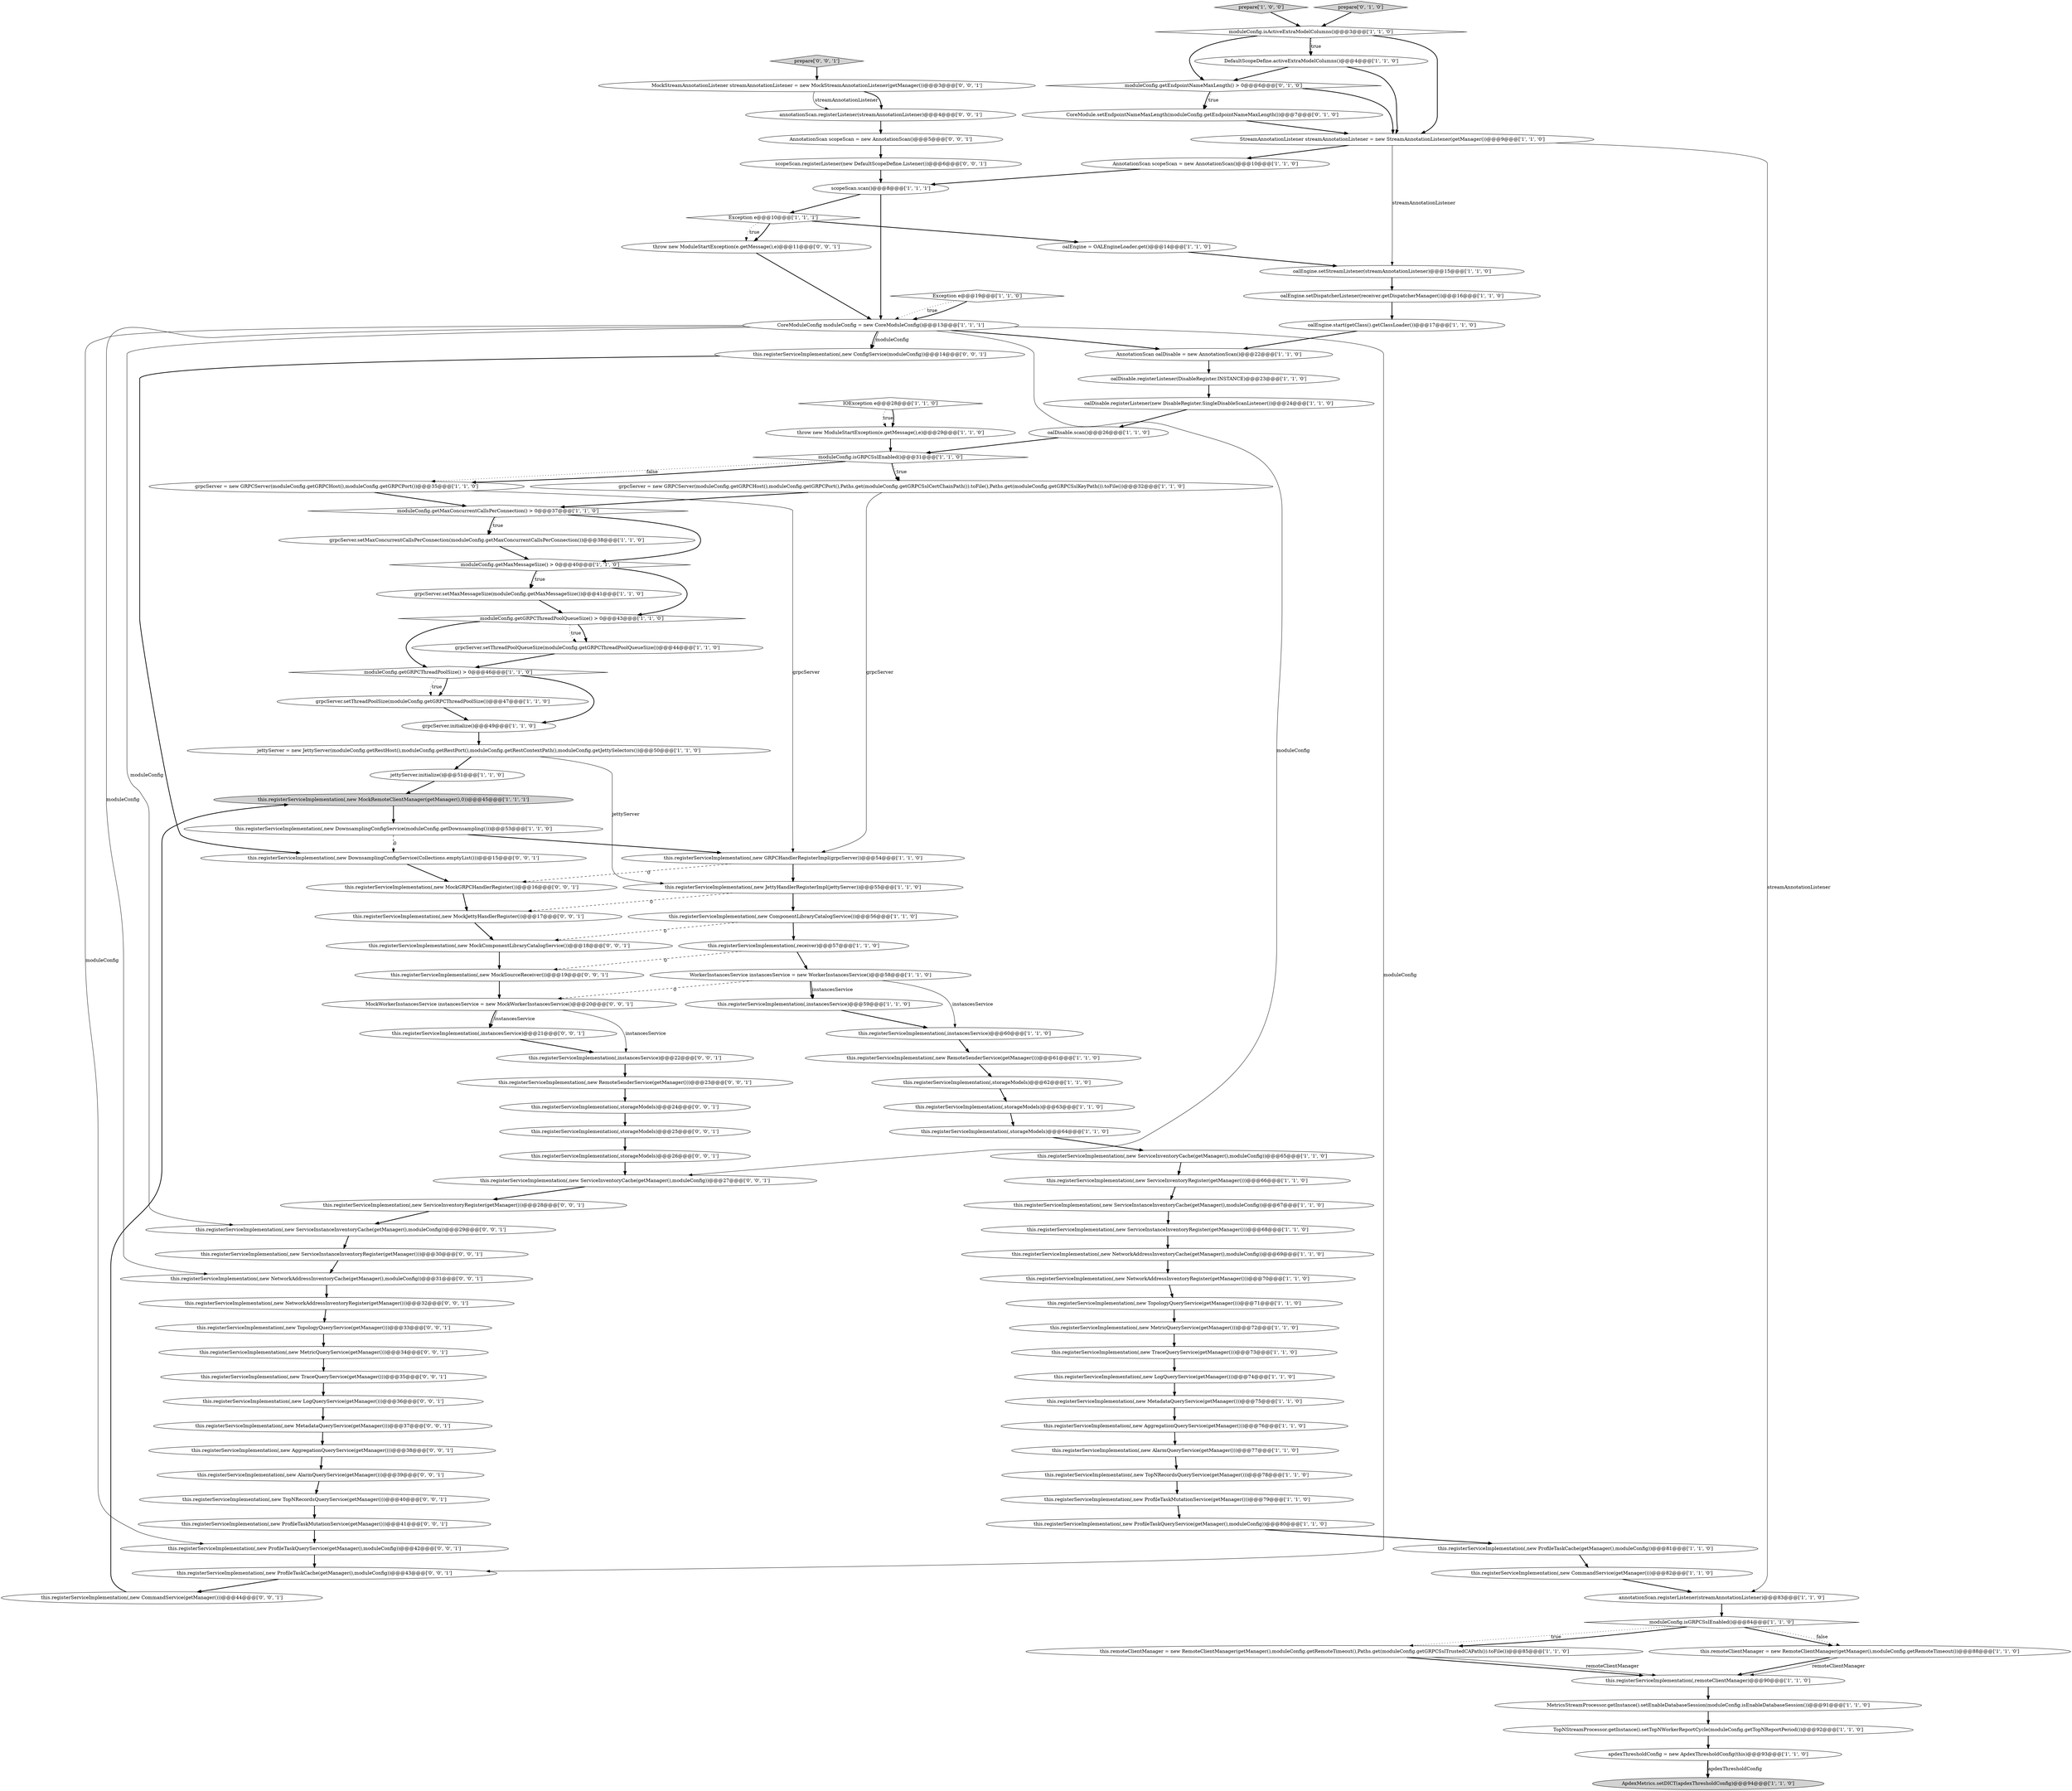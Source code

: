 digraph {
29 [style = filled, label = "moduleConfig.getGRPCThreadPoolSize() > 0@@@46@@@['1', '1', '0']", fillcolor = white, shape = diamond image = "AAA0AAABBB1BBB"];
31 [style = filled, label = "this.registerServiceImplementation(,new ServiceInventoryRegister(getManager()))@@@66@@@['1', '1', '0']", fillcolor = white, shape = ellipse image = "AAA0AAABBB1BBB"];
5 [style = filled, label = "this.remoteClientManager = new RemoteClientManager(getManager(),moduleConfig.getRemoteTimeout(),Paths.get(moduleConfig.getGRPCSslTrustedCAPath()).toFile())@@@85@@@['1', '1', '0']", fillcolor = white, shape = ellipse image = "AAA0AAABBB1BBB"];
41 [style = filled, label = "oalDisable.registerListener(new DisableRegister.SingleDisableScanListener())@@@24@@@['1', '1', '0']", fillcolor = white, shape = ellipse image = "AAA0AAABBB1BBB"];
4 [style = filled, label = "this.registerServiceImplementation(,new LogQueryService(getManager()))@@@74@@@['1', '1', '0']", fillcolor = white, shape = ellipse image = "AAA0AAABBB1BBB"];
104 [style = filled, label = "this.registerServiceImplementation(,new ServiceInventoryCache(getManager(),moduleConfig))@@@27@@@['0', '0', '1']", fillcolor = white, shape = ellipse image = "AAA0AAABBB3BBB"];
37 [style = filled, label = "this.registerServiceImplementation(,new NetworkAddressInventoryRegister(getManager()))@@@70@@@['1', '1', '0']", fillcolor = white, shape = ellipse image = "AAA0AAABBB1BBB"];
40 [style = filled, label = "DefaultScopeDefine.activeExtraModelColumns()@@@4@@@['1', '1', '0']", fillcolor = white, shape = ellipse image = "AAA0AAABBB1BBB"];
76 [style = filled, label = "this.registerServiceImplementation(,new DownsamplingConfigService(Collections.emptyList()))@@@15@@@['0', '0', '1']", fillcolor = white, shape = ellipse image = "AAA0AAABBB3BBB"];
35 [style = filled, label = "moduleConfig.isGRPCSslEnabled()@@@31@@@['1', '1', '0']", fillcolor = white, shape = diamond image = "AAA0AAABBB1BBB"];
103 [style = filled, label = "this.registerServiceImplementation(,new CommandService(getManager()))@@@44@@@['0', '0', '1']", fillcolor = white, shape = ellipse image = "AAA0AAABBB3BBB"];
65 [style = filled, label = "prepare['1', '0', '0']", fillcolor = lightgray, shape = diamond image = "AAA0AAABBB1BBB"];
21 [style = filled, label = "IOException e@@@28@@@['1', '1', '0']", fillcolor = white, shape = diamond image = "AAA0AAABBB1BBB"];
33 [style = filled, label = "this.registerServiceImplementation(,new ServiceInstanceInventoryCache(getManager(),moduleConfig))@@@67@@@['1', '1', '0']", fillcolor = white, shape = ellipse image = "AAA0AAABBB1BBB"];
49 [style = filled, label = "grpcServer = new GRPCServer(moduleConfig.getGRPCHost(),moduleConfig.getGRPCPort(),Paths.get(moduleConfig.getGRPCSslCertChainPath()).toFile(),Paths.get(moduleConfig.getGRPCSslKeyPath()).toFile())@@@32@@@['1', '1', '0']", fillcolor = white, shape = ellipse image = "AAA0AAABBB1BBB"];
6 [style = filled, label = "this.registerServiceImplementation(,new ServiceInventoryCache(getManager(),moduleConfig))@@@65@@@['1', '1', '0']", fillcolor = white, shape = ellipse image = "AAA0AAABBB1BBB"];
44 [style = filled, label = "this.registerServiceImplementation(,new TraceQueryService(getManager()))@@@73@@@['1', '1', '0']", fillcolor = white, shape = ellipse image = "AAA0AAABBB1BBB"];
58 [style = filled, label = "grpcServer.setThreadPoolSize(moduleConfig.getGRPCThreadPoolSize())@@@47@@@['1', '1', '0']", fillcolor = white, shape = ellipse image = "AAA0AAABBB1BBB"];
90 [style = filled, label = "this.registerServiceImplementation(,new MetadataQueryService(getManager()))@@@37@@@['0', '0', '1']", fillcolor = white, shape = ellipse image = "AAA0AAABBB3BBB"];
43 [style = filled, label = "this.registerServiceImplementation(,storageModels)@@@62@@@['1', '1', '0']", fillcolor = white, shape = ellipse image = "AAA0AAABBB1BBB"];
67 [style = filled, label = "oalDisable.registerListener(DisableRegister.INSTANCE)@@@23@@@['1', '1', '0']", fillcolor = white, shape = ellipse image = "AAA0AAABBB1BBB"];
101 [style = filled, label = "this.registerServiceImplementation(,new ServiceInstanceInventoryRegister(getManager()))@@@30@@@['0', '0', '1']", fillcolor = white, shape = ellipse image = "AAA0AAABBB3BBB"];
109 [style = filled, label = "this.registerServiceImplementation(,new ServiceInstanceInventoryCache(getManager(),moduleConfig))@@@29@@@['0', '0', '1']", fillcolor = white, shape = ellipse image = "AAA0AAABBB3BBB"];
25 [style = filled, label = "this.registerServiceImplementation(,new TopNRecordsQueryService(getManager()))@@@78@@@['1', '1', '0']", fillcolor = white, shape = ellipse image = "AAA0AAABBB1BBB"];
71 [style = filled, label = "ApdexMetrics.setDICT(apdexThresholdConfig)@@@94@@@['1', '1', '0']", fillcolor = lightgray, shape = ellipse image = "AAA0AAABBB1BBB"];
27 [style = filled, label = "this.registerServiceImplementation(,new DownsamplingConfigService(moduleConfig.getDownsampling()))@@@53@@@['1', '1', '0']", fillcolor = white, shape = ellipse image = "AAA0AAABBB1BBB"];
79 [style = filled, label = "MockStreamAnnotationListener streamAnnotationListener = new MockStreamAnnotationListener(getManager())@@@3@@@['0', '0', '1']", fillcolor = white, shape = ellipse image = "AAA0AAABBB3BBB"];
26 [style = filled, label = "moduleConfig.getMaxConcurrentCallsPerConnection() > 0@@@37@@@['1', '1', '0']", fillcolor = white, shape = diamond image = "AAA0AAABBB1BBB"];
34 [style = filled, label = "this.registerServiceImplementation(,storageModels)@@@64@@@['1', '1', '0']", fillcolor = white, shape = ellipse image = "AAA0AAABBB1BBB"];
92 [style = filled, label = "this.registerServiceImplementation(,new NetworkAddressInventoryRegister(getManager()))@@@32@@@['0', '0', '1']", fillcolor = white, shape = ellipse image = "AAA0AAABBB3BBB"];
88 [style = filled, label = "this.registerServiceImplementation(,new TopNRecordsQueryService(getManager()))@@@40@@@['0', '0', '1']", fillcolor = white, shape = ellipse image = "AAA0AAABBB3BBB"];
105 [style = filled, label = "this.registerServiceImplementation(,storageModels)@@@26@@@['0', '0', '1']", fillcolor = white, shape = ellipse image = "AAA0AAABBB3BBB"];
70 [style = filled, label = "jettyServer.initialize()@@@51@@@['1', '1', '0']", fillcolor = white, shape = ellipse image = "AAA0AAABBB1BBB"];
86 [style = filled, label = "this.registerServiceImplementation(,new MockSourceReceiver())@@@19@@@['0', '0', '1']", fillcolor = white, shape = ellipse image = "AAA0AAABBB3BBB"];
16 [style = filled, label = "this.registerServiceImplementation(,new TopologyQueryService(getManager()))@@@71@@@['1', '1', '0']", fillcolor = white, shape = ellipse image = "AAA0AAABBB1BBB"];
11 [style = filled, label = "this.registerServiceImplementation(,instancesService)@@@60@@@['1', '1', '0']", fillcolor = white, shape = ellipse image = "AAA0AAABBB1BBB"];
72 [style = filled, label = "CoreModuleConfig moduleConfig = new CoreModuleConfig()@@@13@@@['1', '1', '1']", fillcolor = white, shape = ellipse image = "AAA0AAABBB1BBB"];
110 [style = filled, label = "this.registerServiceImplementation(,new MetricQueryService(getManager()))@@@34@@@['0', '0', '1']", fillcolor = white, shape = ellipse image = "AAA0AAABBB3BBB"];
93 [style = filled, label = "scopeScan.registerListener(new DefaultScopeDefine.Listener())@@@6@@@['0', '0', '1']", fillcolor = white, shape = ellipse image = "AAA0AAABBB3BBB"];
112 [style = filled, label = "this.registerServiceImplementation(,new ConfigService(moduleConfig))@@@14@@@['0', '0', '1']", fillcolor = white, shape = ellipse image = "AAA0AAABBB3BBB"];
52 [style = filled, label = "this.registerServiceImplementation(,new CommandService(getManager()))@@@82@@@['1', '1', '0']", fillcolor = white, shape = ellipse image = "AAA0AAABBB1BBB"];
46 [style = filled, label = "this.registerServiceImplementation(,new ComponentLibraryCatalogService())@@@56@@@['1', '1', '0']", fillcolor = white, shape = ellipse image = "AAA0AAABBB1BBB"];
63 [style = filled, label = "StreamAnnotationListener streamAnnotationListener = new StreamAnnotationListener(getManager())@@@9@@@['1', '1', '0']", fillcolor = white, shape = ellipse image = "AAA0AAABBB1BBB"];
84 [style = filled, label = "this.registerServiceImplementation(,new TopologyQueryService(getManager()))@@@33@@@['0', '0', '1']", fillcolor = white, shape = ellipse image = "AAA0AAABBB3BBB"];
100 [style = filled, label = "prepare['0', '0', '1']", fillcolor = lightgray, shape = diamond image = "AAA0AAABBB3BBB"];
14 [style = filled, label = "apdexThresholdConfig = new ApdexThresholdConfig(this)@@@93@@@['1', '1', '0']", fillcolor = white, shape = ellipse image = "AAA0AAABBB1BBB"];
7 [style = filled, label = "WorkerInstancesService instancesService = new WorkerInstancesService()@@@58@@@['1', '1', '0']", fillcolor = white, shape = ellipse image = "AAA0AAABBB1BBB"];
60 [style = filled, label = "this.registerServiceImplementation(,receiver)@@@57@@@['1', '1', '0']", fillcolor = white, shape = ellipse image = "AAA0AAABBB1BBB"];
94 [style = filled, label = "this.registerServiceImplementation(,storageModels)@@@24@@@['0', '0', '1']", fillcolor = white, shape = ellipse image = "AAA0AAABBB3BBB"];
10 [style = filled, label = "this.registerServiceImplementation(,new MetadataQueryService(getManager()))@@@75@@@['1', '1', '0']", fillcolor = white, shape = ellipse image = "AAA0AAABBB1BBB"];
13 [style = filled, label = "this.registerServiceImplementation(,new ProfileTaskCache(getManager(),moduleConfig))@@@81@@@['1', '1', '0']", fillcolor = white, shape = ellipse image = "AAA0AAABBB1BBB"];
32 [style = filled, label = "grpcServer.initialize()@@@49@@@['1', '1', '0']", fillcolor = white, shape = ellipse image = "AAA0AAABBB1BBB"];
111 [style = filled, label = "this.registerServiceImplementation(,new TraceQueryService(getManager()))@@@35@@@['0', '0', '1']", fillcolor = white, shape = ellipse image = "AAA0AAABBB3BBB"];
66 [style = filled, label = "this.registerServiceImplementation(,instancesService)@@@59@@@['1', '1', '0']", fillcolor = white, shape = ellipse image = "AAA0AAABBB1BBB"];
98 [style = filled, label = "this.registerServiceImplementation(,instancesService)@@@22@@@['0', '0', '1']", fillcolor = white, shape = ellipse image = "AAA0AAABBB3BBB"];
30 [style = filled, label = "oalDisable.scan()@@@26@@@['1', '1', '0']", fillcolor = white, shape = ellipse image = "AAA0AAABBB1BBB"];
81 [style = filled, label = "this.registerServiceImplementation(,new MockJettyHandlerRegister())@@@17@@@['0', '0', '1']", fillcolor = white, shape = ellipse image = "AAA0AAABBB3BBB"];
15 [style = filled, label = "oalEngine = OALEngineLoader.get()@@@14@@@['1', '1', '0']", fillcolor = white, shape = ellipse image = "AAA0AAABBB1BBB"];
38 [style = filled, label = "moduleConfig.isGRPCSslEnabled()@@@84@@@['1', '1', '0']", fillcolor = white, shape = diamond image = "AAA0AAABBB1BBB"];
80 [style = filled, label = "this.registerServiceImplementation(,new ProfileTaskCache(getManager(),moduleConfig))@@@43@@@['0', '0', '1']", fillcolor = white, shape = ellipse image = "AAA0AAABBB3BBB"];
83 [style = filled, label = "this.registerServiceImplementation(,new AlarmQueryService(getManager()))@@@39@@@['0', '0', '1']", fillcolor = white, shape = ellipse image = "AAA0AAABBB3BBB"];
17 [style = filled, label = "TopNStreamProcessor.getInstance().setTopNWorkerReportCycle(moduleConfig.getTopNReportPeriod())@@@92@@@['1', '1', '0']", fillcolor = white, shape = ellipse image = "AAA0AAABBB1BBB"];
87 [style = filled, label = "this.registerServiceImplementation(,storageModels)@@@25@@@['0', '0', '1']", fillcolor = white, shape = ellipse image = "AAA0AAABBB3BBB"];
0 [style = filled, label = "AnnotationScan scopeScan = new AnnotationScan()@@@10@@@['1', '1', '0']", fillcolor = white, shape = ellipse image = "AAA0AAABBB1BBB"];
53 [style = filled, label = "oalEngine.setStreamListener(streamAnnotationListener)@@@15@@@['1', '1', '0']", fillcolor = white, shape = ellipse image = "AAA0AAABBB1BBB"];
55 [style = filled, label = "Exception e@@@19@@@['1', '1', '0']", fillcolor = white, shape = diamond image = "AAA0AAABBB1BBB"];
68 [style = filled, label = "this.registerServiceImplementation(,new AggregationQueryService(getManager()))@@@76@@@['1', '1', '0']", fillcolor = white, shape = ellipse image = "AAA0AAABBB1BBB"];
42 [style = filled, label = "this.registerServiceImplementation(,new GRPCHandlerRegisterImpl(grpcServer))@@@54@@@['1', '1', '0']", fillcolor = white, shape = ellipse image = "AAA0AAABBB1BBB"];
2 [style = filled, label = "grpcServer = new GRPCServer(moduleConfig.getGRPCHost(),moduleConfig.getGRPCPort())@@@35@@@['1', '1', '0']", fillcolor = white, shape = ellipse image = "AAA0AAABBB1BBB"];
20 [style = filled, label = "this.registerServiceImplementation(,new JettyHandlerRegisterImpl(jettyServer))@@@55@@@['1', '1', '0']", fillcolor = white, shape = ellipse image = "AAA0AAABBB1BBB"];
39 [style = filled, label = "grpcServer.setMaxConcurrentCallsPerConnection(moduleConfig.getMaxConcurrentCallsPerConnection())@@@38@@@['1', '1', '0']", fillcolor = white, shape = ellipse image = "AAA0AAABBB1BBB"];
48 [style = filled, label = "throw new ModuleStartException(e.getMessage(),e)@@@29@@@['1', '1', '0']", fillcolor = white, shape = ellipse image = "AAA0AAABBB1BBB"];
74 [style = filled, label = "moduleConfig.getEndpointNameMaxLength() > 0@@@6@@@['0', '1', '0']", fillcolor = white, shape = diamond image = "AAA1AAABBB2BBB"];
9 [style = filled, label = "this.registerServiceImplementation(,new ServiceInstanceInventoryRegister(getManager()))@@@68@@@['1', '1', '0']", fillcolor = white, shape = ellipse image = "AAA0AAABBB1BBB"];
8 [style = filled, label = "this.registerServiceImplementation(,new AlarmQueryService(getManager()))@@@77@@@['1', '1', '0']", fillcolor = white, shape = ellipse image = "AAA0AAABBB1BBB"];
54 [style = filled, label = "moduleConfig.getMaxMessageSize() > 0@@@40@@@['1', '1', '0']", fillcolor = white, shape = diamond image = "AAA0AAABBB1BBB"];
75 [style = filled, label = "CoreModule.setEndpointNameMaxLength(moduleConfig.getEndpointNameMaxLength())@@@7@@@['0', '1', '0']", fillcolor = white, shape = ellipse image = "AAA1AAABBB2BBB"];
85 [style = filled, label = "MockWorkerInstancesService instancesService = new MockWorkerInstancesService()@@@20@@@['0', '0', '1']", fillcolor = white, shape = ellipse image = "AAA0AAABBB3BBB"];
24 [style = filled, label = "this.registerServiceImplementation(,new NetworkAddressInventoryCache(getManager(),moduleConfig))@@@69@@@['1', '1', '0']", fillcolor = white, shape = ellipse image = "AAA0AAABBB1BBB"];
50 [style = filled, label = "MetricsStreamProcessor.getInstance().setEnableDatabaseSession(moduleConfig.isEnableDatabaseSession())@@@91@@@['1', '1', '0']", fillcolor = white, shape = ellipse image = "AAA0AAABBB1BBB"];
45 [style = filled, label = "this.registerServiceImplementation(,remoteClientManager)@@@90@@@['1', '1', '0']", fillcolor = white, shape = ellipse image = "AAA0AAABBB1BBB"];
3 [style = filled, label = "grpcServer.setMaxMessageSize(moduleConfig.getMaxMessageSize())@@@41@@@['1', '1', '0']", fillcolor = white, shape = ellipse image = "AAA0AAABBB1BBB"];
22 [style = filled, label = "AnnotationScan oalDisable = new AnnotationScan()@@@22@@@['1', '1', '0']", fillcolor = white, shape = ellipse image = "AAA0AAABBB1BBB"];
106 [style = filled, label = "this.registerServiceImplementation(,new NetworkAddressInventoryCache(getManager(),moduleConfig))@@@31@@@['0', '0', '1']", fillcolor = white, shape = ellipse image = "AAA0AAABBB3BBB"];
108 [style = filled, label = "this.registerServiceImplementation(,new AggregationQueryService(getManager()))@@@38@@@['0', '0', '1']", fillcolor = white, shape = ellipse image = "AAA0AAABBB3BBB"];
47 [style = filled, label = "oalEngine.start(getClass().getClassLoader())@@@17@@@['1', '1', '0']", fillcolor = white, shape = ellipse image = "AAA0AAABBB1BBB"];
89 [style = filled, label = "this.registerServiceImplementation(,instancesService)@@@21@@@['0', '0', '1']", fillcolor = white, shape = ellipse image = "AAA0AAABBB3BBB"];
23 [style = filled, label = "this.registerServiceImplementation(,new MockRemoteClientManager(getManager(),0))@@@45@@@['1', '1', '1']", fillcolor = lightgray, shape = ellipse image = "AAA0AAABBB1BBB"];
69 [style = filled, label = "this.registerServiceImplementation(,new RemoteSenderService(getManager()))@@@61@@@['1', '1', '0']", fillcolor = white, shape = ellipse image = "AAA0AAABBB1BBB"];
61 [style = filled, label = "this.registerServiceImplementation(,new ProfileTaskQueryService(getManager(),moduleConfig))@@@80@@@['1', '1', '0']", fillcolor = white, shape = ellipse image = "AAA0AAABBB1BBB"];
96 [style = filled, label = "AnnotationScan scopeScan = new AnnotationScan()@@@5@@@['0', '0', '1']", fillcolor = white, shape = ellipse image = "AAA0AAABBB3BBB"];
59 [style = filled, label = "oalEngine.setDispatcherListener(receiver.getDispatcherManager())@@@16@@@['1', '1', '0']", fillcolor = white, shape = ellipse image = "AAA0AAABBB1BBB"];
82 [style = filled, label = "annotationScan.registerListener(streamAnnotationListener)@@@4@@@['0', '0', '1']", fillcolor = white, shape = ellipse image = "AAA0AAABBB3BBB"];
97 [style = filled, label = "this.registerServiceImplementation(,new RemoteSenderService(getManager()))@@@23@@@['0', '0', '1']", fillcolor = white, shape = ellipse image = "AAA0AAABBB3BBB"];
12 [style = filled, label = "this.registerServiceImplementation(,new ProfileTaskMutationService(getManager()))@@@79@@@['1', '1', '0']", fillcolor = white, shape = ellipse image = "AAA0AAABBB1BBB"];
51 [style = filled, label = "this.registerServiceImplementation(,new MetricQueryService(getManager()))@@@72@@@['1', '1', '0']", fillcolor = white, shape = ellipse image = "AAA0AAABBB1BBB"];
77 [style = filled, label = "this.registerServiceImplementation(,new MockGRPCHandlerRegister())@@@16@@@['0', '0', '1']", fillcolor = white, shape = ellipse image = "AAA0AAABBB3BBB"];
36 [style = filled, label = "grpcServer.setThreadPoolQueueSize(moduleConfig.getGRPCThreadPoolQueueSize())@@@44@@@['1', '1', '0']", fillcolor = white, shape = ellipse image = "AAA0AAABBB1BBB"];
1 [style = filled, label = "scopeScan.scan()@@@8@@@['1', '1', '1']", fillcolor = white, shape = ellipse image = "AAA0AAABBB1BBB"];
73 [style = filled, label = "prepare['0', '1', '0']", fillcolor = lightgray, shape = diamond image = "AAA0AAABBB2BBB"];
99 [style = filled, label = "this.registerServiceImplementation(,new ProfileTaskMutationService(getManager()))@@@41@@@['0', '0', '1']", fillcolor = white, shape = ellipse image = "AAA0AAABBB3BBB"];
102 [style = filled, label = "this.registerServiceImplementation(,new MockComponentLibraryCatalogService())@@@18@@@['0', '0', '1']", fillcolor = white, shape = ellipse image = "AAA0AAABBB3BBB"];
64 [style = filled, label = "moduleConfig.getGRPCThreadPoolQueueSize() > 0@@@43@@@['1', '1', '0']", fillcolor = white, shape = diamond image = "AAA0AAABBB1BBB"];
62 [style = filled, label = "annotationScan.registerListener(streamAnnotationListener)@@@83@@@['1', '1', '0']", fillcolor = white, shape = ellipse image = "AAA0AAABBB1BBB"];
28 [style = filled, label = "this.registerServiceImplementation(,storageModels)@@@63@@@['1', '1', '0']", fillcolor = white, shape = ellipse image = "AAA0AAABBB1BBB"];
56 [style = filled, label = "jettyServer = new JettyServer(moduleConfig.getRestHost(),moduleConfig.getRestPort(),moduleConfig.getRestContextPath(),moduleConfig.getJettySelectors())@@@50@@@['1', '1', '0']", fillcolor = white, shape = ellipse image = "AAA0AAABBB1BBB"];
57 [style = filled, label = "Exception e@@@10@@@['1', '1', '1']", fillcolor = white, shape = diamond image = "AAA0AAABBB1BBB"];
78 [style = filled, label = "this.registerServiceImplementation(,new LogQueryService(getManager()))@@@36@@@['0', '0', '1']", fillcolor = white, shape = ellipse image = "AAA0AAABBB3BBB"];
95 [style = filled, label = "this.registerServiceImplementation(,new ServiceInventoryRegister(getManager()))@@@28@@@['0', '0', '1']", fillcolor = white, shape = ellipse image = "AAA0AAABBB3BBB"];
19 [style = filled, label = "this.remoteClientManager = new RemoteClientManager(getManager(),moduleConfig.getRemoteTimeout())@@@88@@@['1', '1', '0']", fillcolor = white, shape = ellipse image = "AAA0AAABBB1BBB"];
18 [style = filled, label = "moduleConfig.isActiveExtraModelColumns()@@@3@@@['1', '1', '0']", fillcolor = white, shape = diamond image = "AAA0AAABBB1BBB"];
91 [style = filled, label = "this.registerServiceImplementation(,new ProfileTaskQueryService(getManager(),moduleConfig))@@@42@@@['0', '0', '1']", fillcolor = white, shape = ellipse image = "AAA0AAABBB3BBB"];
107 [style = filled, label = "throw new ModuleStartException(e.getMessage(),e)@@@11@@@['0', '0', '1']", fillcolor = white, shape = ellipse image = "AAA0AAABBB3BBB"];
18->74 [style = bold, label=""];
27->76 [style = dashed, label="0"];
40->74 [style = bold, label=""];
67->41 [style = bold, label=""];
61->13 [style = bold, label=""];
3->64 [style = bold, label=""];
72->109 [style = solid, label="moduleConfig"];
43->28 [style = bold, label=""];
92->84 [style = bold, label=""];
108->83 [style = bold, label=""];
17->14 [style = bold, label=""];
21->48 [style = dotted, label="true"];
56->70 [style = bold, label=""];
25->12 [style = bold, label=""];
26->39 [style = dotted, label="true"];
93->1 [style = bold, label=""];
65->18 [style = bold, label=""];
57->107 [style = bold, label=""];
110->111 [style = bold, label=""];
20->46 [style = bold, label=""];
28->34 [style = bold, label=""];
29->32 [style = bold, label=""];
54->3 [style = dotted, label="true"];
11->69 [style = bold, label=""];
47->22 [style = bold, label=""];
8->25 [style = bold, label=""];
56->20 [style = solid, label="jettyServer"];
94->87 [style = bold, label=""];
29->58 [style = bold, label=""];
33->9 [style = bold, label=""];
38->5 [style = dotted, label="true"];
112->76 [style = bold, label=""];
7->66 [style = solid, label="instancesService"];
30->35 [style = bold, label=""];
32->56 [style = bold, label=""];
15->53 [style = bold, label=""];
54->64 [style = bold, label=""];
89->98 [style = bold, label=""];
35->2 [style = dotted, label="false"];
31->33 [style = bold, label=""];
74->75 [style = bold, label=""];
14->71 [style = bold, label=""];
37->16 [style = bold, label=""];
88->99 [style = bold, label=""];
50->17 [style = bold, label=""];
23->27 [style = bold, label=""];
64->36 [style = bold, label=""];
82->96 [style = bold, label=""];
24->37 [style = bold, label=""];
7->66 [style = bold, label=""];
26->54 [style = bold, label=""];
72->112 [style = solid, label="moduleConfig"];
2->26 [style = bold, label=""];
85->89 [style = solid, label="instancesService"];
41->30 [style = bold, label=""];
63->0 [style = bold, label=""];
103->23 [style = bold, label=""];
44->4 [style = bold, label=""];
38->5 [style = bold, label=""];
76->77 [style = bold, label=""];
38->19 [style = bold, label=""];
109->101 [style = bold, label=""];
55->72 [style = dotted, label="true"];
62->38 [style = bold, label=""];
95->109 [style = bold, label=""];
57->15 [style = bold, label=""];
78->90 [style = bold, label=""];
55->72 [style = bold, label=""];
49->26 [style = bold, label=""];
72->106 [style = solid, label="moduleConfig"];
9->24 [style = bold, label=""];
72->104 [style = solid, label="moduleConfig"];
42->20 [style = bold, label=""];
21->48 [style = bold, label=""];
74->63 [style = bold, label=""];
46->102 [style = dashed, label="0"];
35->49 [style = dotted, label="true"];
7->11 [style = solid, label="instancesService"];
69->43 [style = bold, label=""];
48->35 [style = bold, label=""];
100->79 [style = bold, label=""];
97->94 [style = bold, label=""];
14->71 [style = solid, label="apdexThresholdConfig"];
58->32 [style = bold, label=""];
106->92 [style = bold, label=""];
26->39 [style = bold, label=""];
86->85 [style = bold, label=""];
79->82 [style = solid, label="streamAnnotationListener"];
35->2 [style = bold, label=""];
22->67 [style = bold, label=""];
85->98 [style = solid, label="instancesService"];
29->58 [style = dotted, label="true"];
13->52 [style = bold, label=""];
52->62 [style = bold, label=""];
73->18 [style = bold, label=""];
34->6 [style = bold, label=""];
10->68 [style = bold, label=""];
70->23 [style = bold, label=""];
1->57 [style = bold, label=""];
19->45 [style = bold, label=""];
7->85 [style = dashed, label="0"];
27->42 [style = bold, label=""];
59->47 [style = bold, label=""];
54->3 [style = bold, label=""];
87->105 [style = bold, label=""];
111->78 [style = bold, label=""];
42->77 [style = dashed, label="0"];
16->51 [style = bold, label=""];
63->53 [style = solid, label="streamAnnotationListener"];
91->80 [style = bold, label=""];
96->93 [style = bold, label=""];
99->91 [style = bold, label=""];
5->45 [style = bold, label=""];
72->80 [style = solid, label="moduleConfig"];
57->107 [style = dotted, label="true"];
6->31 [style = bold, label=""];
18->40 [style = bold, label=""];
105->104 [style = bold, label=""];
81->102 [style = bold, label=""];
4->10 [style = bold, label=""];
84->110 [style = bold, label=""];
45->50 [style = bold, label=""];
75->63 [style = bold, label=""];
12->61 [style = bold, label=""];
60->86 [style = dashed, label="0"];
101->106 [style = bold, label=""];
49->42 [style = solid, label="grpcServer"];
79->82 [style = bold, label=""];
36->29 [style = bold, label=""];
1->72 [style = bold, label=""];
53->59 [style = bold, label=""];
51->44 [style = bold, label=""];
102->86 [style = bold, label=""];
83->88 [style = bold, label=""];
18->63 [style = bold, label=""];
63->62 [style = solid, label="streamAnnotationListener"];
19->45 [style = solid, label="remoteClientManager"];
107->72 [style = bold, label=""];
104->95 [style = bold, label=""];
0->1 [style = bold, label=""];
68->8 [style = bold, label=""];
98->97 [style = bold, label=""];
66->11 [style = bold, label=""];
64->36 [style = dotted, label="true"];
39->54 [style = bold, label=""];
72->112 [style = bold, label=""];
46->60 [style = bold, label=""];
80->103 [style = bold, label=""];
5->45 [style = solid, label="remoteClientManager"];
74->75 [style = dotted, label="true"];
77->81 [style = bold, label=""];
40->63 [style = bold, label=""];
72->22 [style = bold, label=""];
35->49 [style = bold, label=""];
85->89 [style = bold, label=""];
72->91 [style = solid, label="moduleConfig"];
18->40 [style = dotted, label="true"];
2->42 [style = solid, label="grpcServer"];
38->19 [style = dotted, label="false"];
60->7 [style = bold, label=""];
64->29 [style = bold, label=""];
90->108 [style = bold, label=""];
20->81 [style = dashed, label="0"];
}
